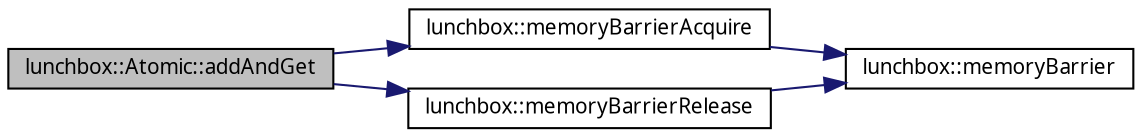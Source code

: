digraph "lunchbox::Atomic::addAndGet"
{
  edge [fontname="Sans",fontsize="10",labelfontname="Sans",labelfontsize="10"];
  node [fontname="Sans",fontsize="10",shape=record];
  rankdir="LR";
  Node1 [label="lunchbox::Atomic::addAndGet",height=0.2,width=0.4,color="black", fillcolor="grey75", style="filled" fontcolor="black"];
  Node1 -> Node2 [color="midnightblue",fontsize="10",style="solid",fontname="Sans"];
  Node2 [label="lunchbox::memoryBarrierAcquire",height=0.2,width=0.4,color="black", fillcolor="white", style="filled",URL="$namespacelunchbox.html#a03c7e124a13bd2f4fbd0640eba30e455",tooltip="Perform a load-with-acquire memory barrier. "];
  Node2 -> Node3 [color="midnightblue",fontsize="10",style="solid",fontname="Sans"];
  Node3 [label="lunchbox::memoryBarrier",height=0.2,width=0.4,color="black", fillcolor="white", style="filled",URL="$namespacelunchbox.html#aa8dcc0970325a4fd73b2d5decc7e06a8",tooltip="Perform a full memory barrier. "];
  Node1 -> Node4 [color="midnightblue",fontsize="10",style="solid",fontname="Sans"];
  Node4 [label="lunchbox::memoryBarrierRelease",height=0.2,width=0.4,color="black", fillcolor="white", style="filled",URL="$namespacelunchbox.html#a850a24d6c1a39b7451529af5b3b482bb",tooltip="Perform a store-with-release memory barrier. "];
  Node4 -> Node3 [color="midnightblue",fontsize="10",style="solid",fontname="Sans"];
}
